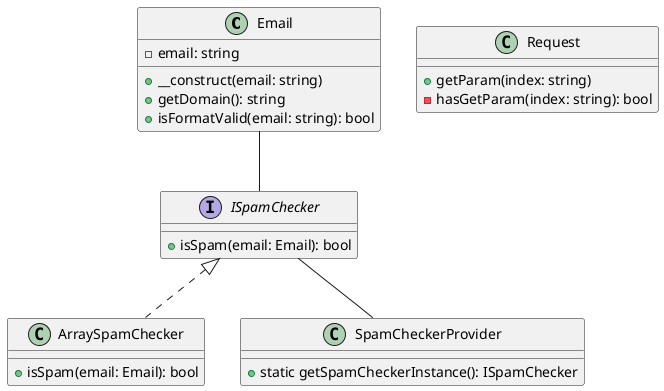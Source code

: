 @startuml Email system
class Email {
  -email: string
  +__construct(email: string)
  +getDomain(): string
  +isFormatValid(email: string): bool
}

class Request {
  +getParam(index: string)
  -hasGetParam(index: string): bool
}

interface ISpamChecker {
  +isSpam(email: Email): bool
}

class ArraySpamChecker {
  +isSpam(email: Email): bool
}

class SpamCheckerProvider {
  +static getSpamCheckerInstance(): ISpamChecker
}

Email -- ISpamChecker
ISpamChecker <|.. ArraySpamChecker
ISpamChecker -- SpamCheckerProvider
@enduml